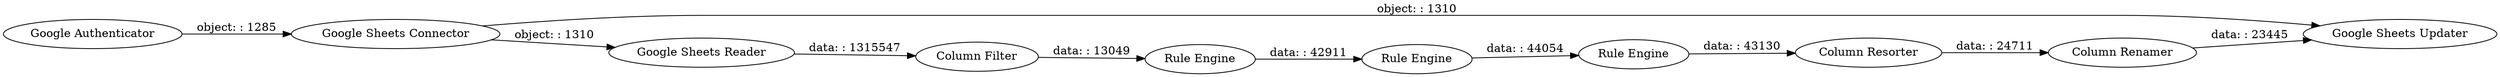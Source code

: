 digraph {
	"-7778905821164981012_13" [label="Column Resorter"]
	"-7778905821164981012_10" [label="Rule Engine"]
	"-7778905821164981012_9" [label="Rule Engine"]
	"-7778905821164981012_5" [label="Google Sheets Connector"]
	"-7778905821164981012_8" [label="Rule Engine"]
	"-7778905821164981012_6" [label="Google Sheets Updater"]
	"-7778905821164981012_7" [label="Column Filter"]
	"-7778905821164981012_14" [label="Column Renamer"]
	"-7778905821164981012_1" [label="Google Authenticator"]
	"-7778905821164981012_2" [label="Google Sheets Reader"]
	"-7778905821164981012_2" -> "-7778905821164981012_7" [label="data: : 1315547"]
	"-7778905821164981012_1" -> "-7778905821164981012_5" [label="object: : 1285"]
	"-7778905821164981012_7" -> "-7778905821164981012_8" [label="data: : 13049"]
	"-7778905821164981012_9" -> "-7778905821164981012_10" [label="data: : 44054"]
	"-7778905821164981012_10" -> "-7778905821164981012_13" [label="data: : 43130"]
	"-7778905821164981012_5" -> "-7778905821164981012_6" [label="object: : 1310"]
	"-7778905821164981012_8" -> "-7778905821164981012_9" [label="data: : 42911"]
	"-7778905821164981012_13" -> "-7778905821164981012_14" [label="data: : 24711"]
	"-7778905821164981012_5" -> "-7778905821164981012_2" [label="object: : 1310"]
	"-7778905821164981012_14" -> "-7778905821164981012_6" [label="data: : 23445"]
	rankdir=LR
}
